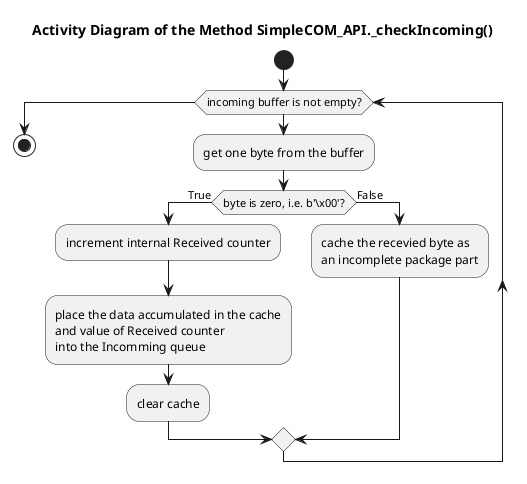 @startuml check_incoming

title Activity Diagram of the Method SimpleCOM_API._checkIncoming()

start

while (incoming buffer is not empty?)
    :get one byte from the buffer;
    
    if (byte is zero, i.e. b'\x00'?) then (True)
        :increment internal Received counter;
        
        :place the data accumulated in the cache\nand value of Received counter\ninto the Incomming queue;
        
        :clear cache;
    else (False)
        :cache the recevied byte as\nan incomplete package part;
    endif
end while

stop

@enduml
